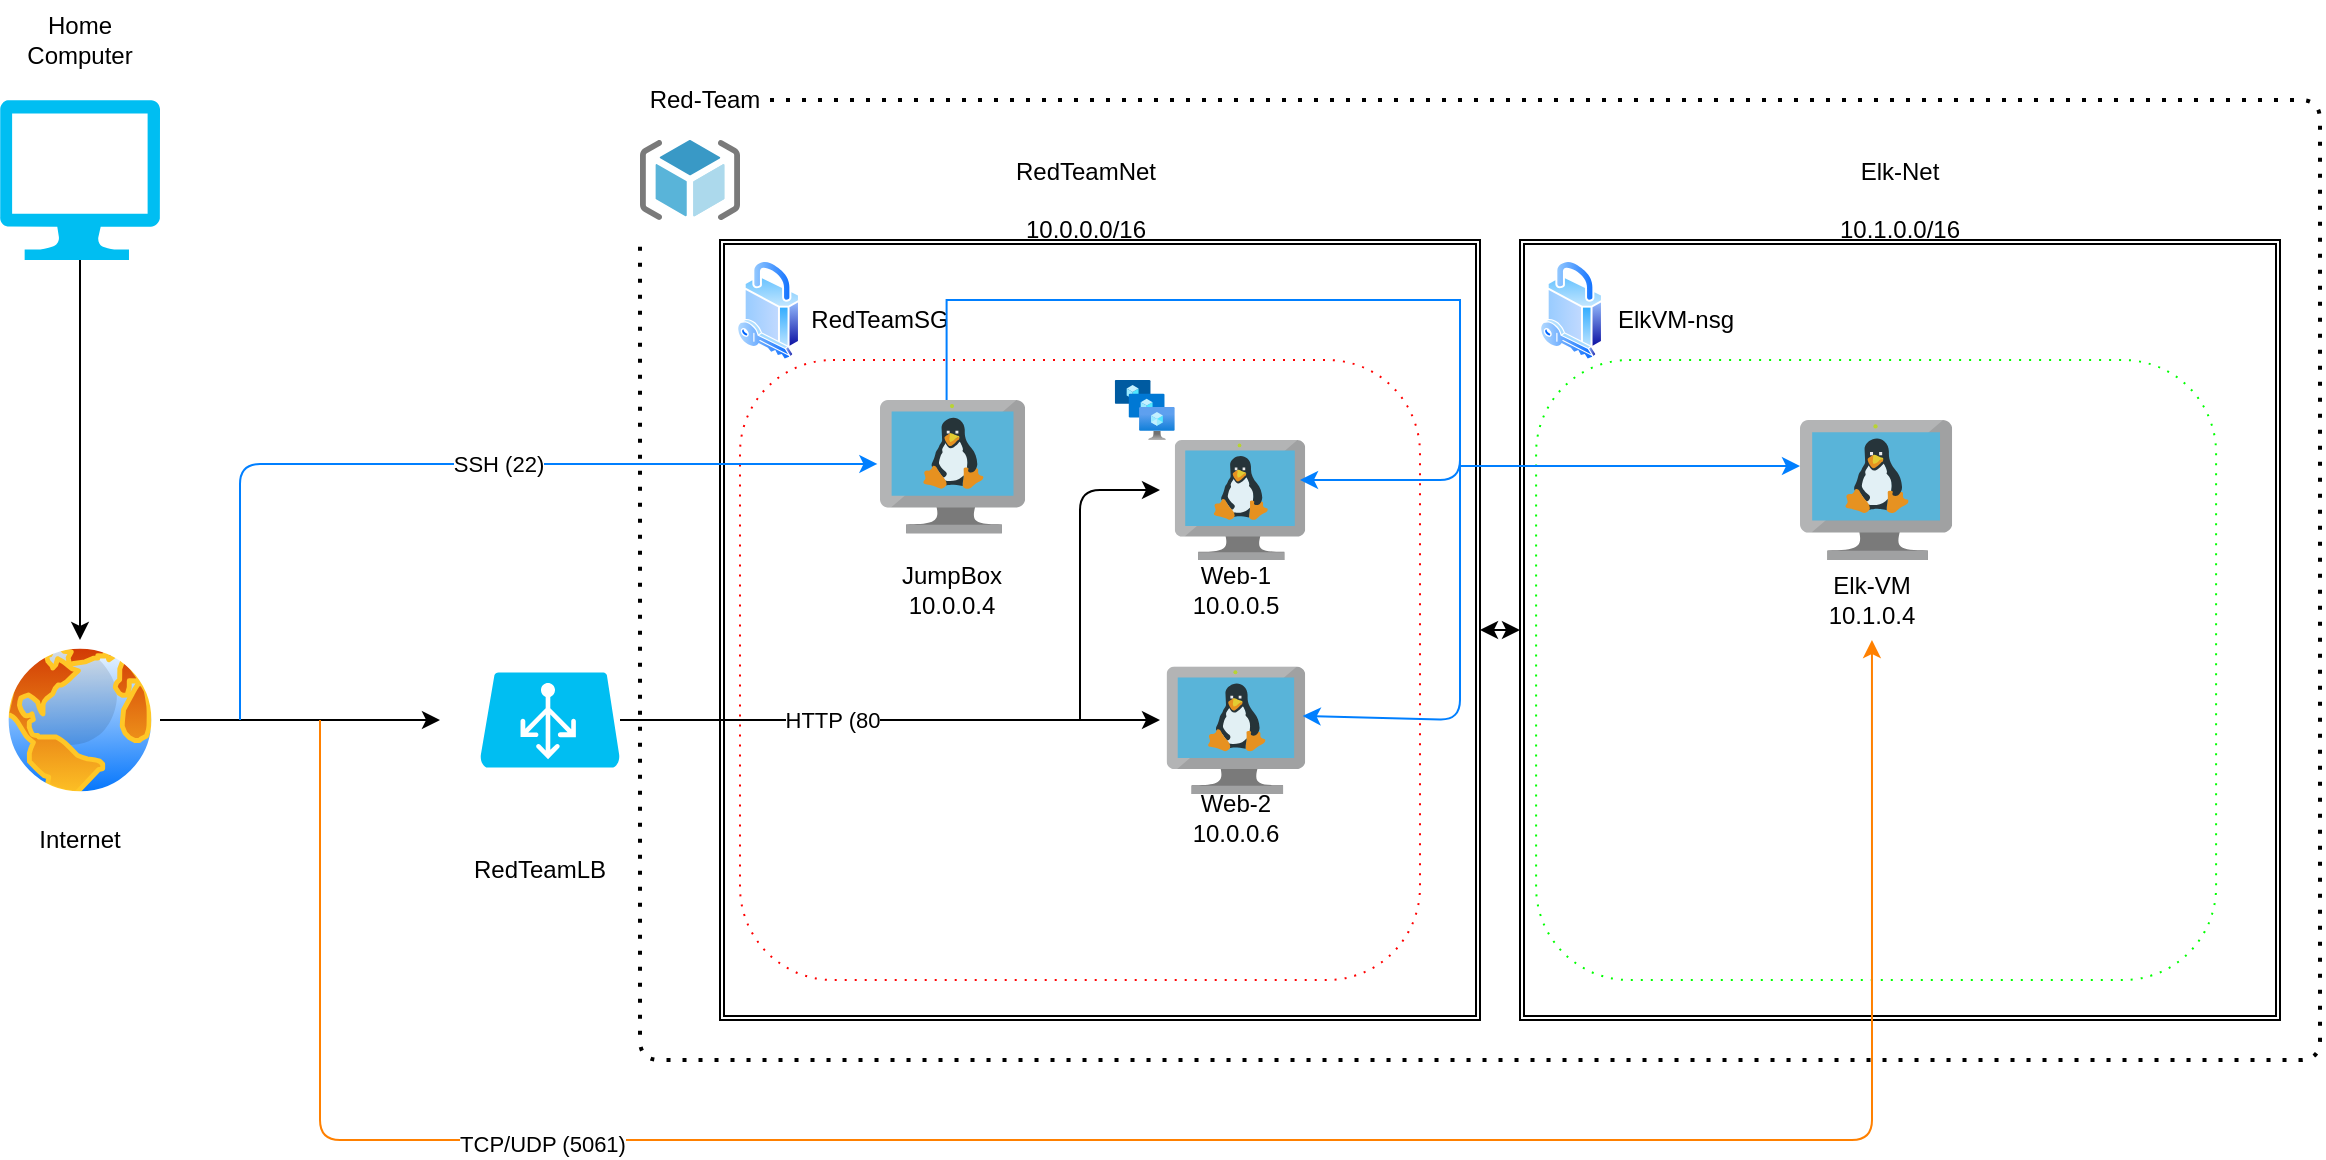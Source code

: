 <mxfile version="14.5.0" type="device"><diagram id="E-Qsy7n5vKGYBBrN-sXR" name="Page-1"><mxGraphModel dx="2012" dy="1438" grid="1" gridSize="10" guides="1" tooltips="1" connect="1" arrows="1" fold="1" page="1" pageScale="1" pageWidth="850" pageHeight="1100" math="0" shadow="0"><root><mxCell id="0"/><mxCell id="1" parent="0"/><mxCell id="nO0C1HBd4Q1ohmwrG0Aj-27" value="" style="shape=ext;rounded=1;html=1;whiteSpace=wrap;dashed=1;dashPattern=1 4;fillColor=none;" vertex="1" parent="1"><mxGeometry x="640" y="220" width="120" height="270" as="geometry"/></mxCell><mxCell id="nO0C1HBd4Q1ohmwrG0Aj-1" value="" style="verticalLabelPosition=bottom;html=1;verticalAlign=top;align=center;strokeColor=none;fillColor=#00BEF2;shape=mxgraph.azure.computer;pointerEvents=1;" vertex="1" parent="1"><mxGeometry x="80" y="80" width="80" height="80" as="geometry"/></mxCell><mxCell id="nO0C1HBd4Q1ohmwrG0Aj-11" value="" style="edgeStyle=orthogonalEdgeStyle;rounded=0;orthogonalLoop=1;jettySize=auto;html=1;" edge="1" parent="1" source="nO0C1HBd4Q1ohmwrG0Aj-2"><mxGeometry relative="1" as="geometry"><mxPoint x="300" y="390" as="targetPoint"/></mxGeometry></mxCell><mxCell id="nO0C1HBd4Q1ohmwrG0Aj-2" value="" style="aspect=fixed;perimeter=ellipsePerimeter;html=1;align=center;shadow=0;dashed=0;spacingTop=3;image;image=img/lib/active_directory/internet_globe.svg;" vertex="1" parent="1"><mxGeometry x="80" y="350" width="80" height="80" as="geometry"/></mxCell><mxCell id="nO0C1HBd4Q1ohmwrG0Aj-3" value="" style="endArrow=classic;html=1;entryX=0.5;entryY=0;entryDx=0;entryDy=0;" edge="1" parent="1" target="nO0C1HBd4Q1ohmwrG0Aj-2"><mxGeometry width="50" height="50" relative="1" as="geometry"><mxPoint x="120" y="160" as="sourcePoint"/><mxPoint x="430" y="240" as="targetPoint"/></mxGeometry></mxCell><mxCell id="nO0C1HBd4Q1ohmwrG0Aj-7" value="Home Computer" style="text;html=1;strokeColor=none;fillColor=none;align=center;verticalAlign=middle;whiteSpace=wrap;rounded=0;" vertex="1" parent="1"><mxGeometry x="100" y="30" width="40" height="40" as="geometry"/></mxCell><mxCell id="nO0C1HBd4Q1ohmwrG0Aj-8" value="Internet" style="text;html=1;strokeColor=none;fillColor=none;align=center;verticalAlign=middle;whiteSpace=wrap;rounded=0;" vertex="1" parent="1"><mxGeometry x="90" y="440" width="60" height="20" as="geometry"/></mxCell><mxCell id="nO0C1HBd4Q1ohmwrG0Aj-9" value="" style="verticalLabelPosition=bottom;html=1;verticalAlign=top;align=center;strokeColor=none;fillColor=#00BEF2;shape=mxgraph.azure.azure_load_balancer;" vertex="1" parent="1"><mxGeometry x="320" y="366.25" width="70" height="47.5" as="geometry"/></mxCell><mxCell id="nO0C1HBd4Q1ohmwrG0Aj-12" value="RedTeamLB" style="text;html=1;strokeColor=none;fillColor=none;align=center;verticalAlign=middle;whiteSpace=wrap;rounded=0;" vertex="1" parent="1"><mxGeometry x="320" y="440" width="60" height="50" as="geometry"/></mxCell><mxCell id="nO0C1HBd4Q1ohmwrG0Aj-13" value="" style="endArrow=none;dashed=1;html=1;dashPattern=1 3;strokeWidth=2;exitX=1;exitY=0.5;exitDx=0;exitDy=0;" edge="1" parent="1" source="nO0C1HBd4Q1ohmwrG0Aj-16"><mxGeometry width="50" height="50" relative="1" as="geometry"><mxPoint x="1240" y="40" as="sourcePoint"/><mxPoint x="400" y="150" as="targetPoint"/><Array as="points"><mxPoint x="1240" y="80"/><mxPoint x="1240" y="560"/><mxPoint x="400" y="560"/></Array></mxGeometry></mxCell><mxCell id="nO0C1HBd4Q1ohmwrG0Aj-14" value="" style="aspect=fixed;html=1;points=[];align=center;image;fontSize=12;image=img/lib/mscae/ResourceGroup.svg;" vertex="1" parent="1"><mxGeometry x="400" y="100" width="50" height="40" as="geometry"/></mxCell><mxCell id="nO0C1HBd4Q1ohmwrG0Aj-15" value="RedTeamNet&lt;br&gt;&lt;br&gt;10.0.0.0/16" style="text;html=1;strokeColor=none;fillColor=none;align=center;verticalAlign=middle;whiteSpace=wrap;rounded=0;" vertex="1" parent="1"><mxGeometry x="567.97" y="110" width="110" height="40" as="geometry"/></mxCell><mxCell id="nO0C1HBd4Q1ohmwrG0Aj-16" value="Red-Team" style="text;html=1;strokeColor=none;fillColor=none;align=center;verticalAlign=middle;whiteSpace=wrap;rounded=0;" vertex="1" parent="1"><mxGeometry x="400" y="70" width="65" height="20" as="geometry"/></mxCell><mxCell id="nO0C1HBd4Q1ohmwrG0Aj-17" value="" style="shape=ext;double=1;rounded=0;whiteSpace=wrap;html=1;" vertex="1" parent="1"><mxGeometry x="440" y="150" width="380" height="390" as="geometry"/></mxCell><mxCell id="nO0C1HBd4Q1ohmwrG0Aj-19" value="" style="shape=ext;rounded=1;html=1;whiteSpace=wrap;dashed=1;dashPattern=1 4;strokeColor=#FF0000;" vertex="1" parent="1"><mxGeometry x="450" y="210" width="340" height="310" as="geometry"/></mxCell><mxCell id="nO0C1HBd4Q1ohmwrG0Aj-20" value="RedTeamSG" style="text;html=1;fillColor=none;align=center;verticalAlign=middle;whiteSpace=wrap;rounded=0;" vertex="1" parent="1"><mxGeometry x="490" y="180" width="60" height="20" as="geometry"/></mxCell><mxCell id="nO0C1HBd4Q1ohmwrG0Aj-21" value="" style="aspect=fixed;perimeter=ellipsePerimeter;html=1;align=center;shadow=0;dashed=0;spacingTop=3;image;image=img/lib/active_directory/security.svg;strokeColor=#FF0000;imageBackground=#ffffff;" vertex="1" parent="1"><mxGeometry x="448.5" y="160" width="31.5" height="50" as="geometry"/></mxCell><mxCell id="nO0C1HBd4Q1ohmwrG0Aj-23" value="" style="aspect=fixed;html=1;points=[];align=center;image;fontSize=12;image=img/lib/mscae/VM_Linux.svg;strokeColor=#FF0000;" vertex="1" parent="1"><mxGeometry x="663.32" y="363.25" width="69.29" height="63.75" as="geometry"/></mxCell><mxCell id="nO0C1HBd4Q1ohmwrG0Aj-24" value="" style="aspect=fixed;html=1;points=[];align=center;image;fontSize=12;image=img/lib/mscae/VM_Linux.svg;strokeColor=#FF0000;" vertex="1" parent="1"><mxGeometry x="667.39" y="250" width="65.22" height="60" as="geometry"/></mxCell><mxCell id="nO0C1HBd4Q1ohmwrG0Aj-25" value="" style="aspect=fixed;html=1;points=[];align=center;image;fontSize=12;image=img/lib/mscae/VM_Linux.svg;strokeColor=#FF0000;" vertex="1" parent="1"><mxGeometry x="520" y="230" width="72.56" height="66.75" as="geometry"/></mxCell><mxCell id="nO0C1HBd4Q1ohmwrG0Aj-26" value="" style="aspect=fixed;html=1;points=[];align=center;image;fontSize=12;image=img/lib/azure2/compute/VM_Scale_Sets.svg;strokeColor=#FF0000;" vertex="1" parent="1"><mxGeometry x="637.39" y="220" width="30" height="30" as="geometry"/></mxCell><mxCell id="nO0C1HBd4Q1ohmwrG0Aj-28" value="JumpBox&lt;br&gt;10.0.0.4" style="text;html=1;strokeColor=none;fillColor=none;align=center;verticalAlign=middle;whiteSpace=wrap;rounded=0;" vertex="1" parent="1"><mxGeometry x="525.31" y="310" width="61.95" height="30" as="geometry"/></mxCell><mxCell id="nO0C1HBd4Q1ohmwrG0Aj-29" value="Web-1&lt;br&gt;10.0.0.5" style="text;html=1;strokeColor=none;fillColor=none;align=center;verticalAlign=middle;whiteSpace=wrap;rounded=0;" vertex="1" parent="1"><mxGeometry x="677.97" y="310" width="40" height="30" as="geometry"/></mxCell><mxCell id="nO0C1HBd4Q1ohmwrG0Aj-30" value="Web-2&lt;br&gt;10.0.0.6" style="text;html=1;strokeColor=none;fillColor=none;align=center;verticalAlign=middle;whiteSpace=wrap;rounded=0;" vertex="1" parent="1"><mxGeometry x="677.97" y="427" width="40" height="23" as="geometry"/></mxCell><mxCell id="nO0C1HBd4Q1ohmwrG0Aj-32" value="" style="shape=ext;double=1;rounded=0;whiteSpace=wrap;html=1;" vertex="1" parent="1"><mxGeometry x="840" y="150" width="380" height="390" as="geometry"/></mxCell><mxCell id="nO0C1HBd4Q1ohmwrG0Aj-33" value="" style="aspect=fixed;perimeter=ellipsePerimeter;html=1;align=center;shadow=0;dashed=0;spacingTop=3;image;image=img/lib/active_directory/security.svg;strokeColor=#FF0000;imageBackground=#ffffff;" vertex="1" parent="1"><mxGeometry x="850" y="160" width="31.5" height="50" as="geometry"/></mxCell><mxCell id="nO0C1HBd4Q1ohmwrG0Aj-34" value="" style="aspect=fixed;html=1;points=[];align=center;image;fontSize=12;image=img/lib/mscae/VM_Linux.svg;strokeColor=#FF0000;" vertex="1" parent="1"><mxGeometry x="980" y="240" width="76.09" height="70" as="geometry"/></mxCell><mxCell id="nO0C1HBd4Q1ohmwrG0Aj-35" value="Elk-Net&lt;br&gt;&lt;br&gt;10.1.0.0/16" style="text;html=1;strokeColor=none;fillColor=none;align=center;verticalAlign=middle;whiteSpace=wrap;rounded=0;" vertex="1" parent="1"><mxGeometry x="985" y="110" width="90" height="40" as="geometry"/></mxCell><mxCell id="nO0C1HBd4Q1ohmwrG0Aj-37" value="" style="shape=ext;rounded=1;html=1;whiteSpace=wrap;dashed=1;dashPattern=1 4;fillColor=none;strokeColor=#00FF00;" vertex="1" parent="1"><mxGeometry x="848.05" y="210" width="340" height="310" as="geometry"/></mxCell><mxCell id="nO0C1HBd4Q1ohmwrG0Aj-38" value="Elk-VM&lt;br&gt;10.1.0.4" style="text;html=1;strokeColor=none;fillColor=none;align=center;verticalAlign=middle;whiteSpace=wrap;rounded=0;" vertex="1" parent="1"><mxGeometry x="985" y="310" width="61.95" height="40" as="geometry"/></mxCell><mxCell id="nO0C1HBd4Q1ohmwrG0Aj-39" value="ElkVM-nsg" style="text;html=1;strokeColor=none;fillColor=none;align=center;verticalAlign=middle;whiteSpace=wrap;rounded=0;" vertex="1" parent="1"><mxGeometry x="881.5" y="180" width="71.5" height="20" as="geometry"/></mxCell><mxCell id="nO0C1HBd4Q1ohmwrG0Aj-41" value="" style="edgeStyle=orthogonalEdgeStyle;rounded=0;orthogonalLoop=1;jettySize=auto;html=1;" edge="1" parent="1" source="nO0C1HBd4Q1ohmwrG0Aj-9"><mxGeometry relative="1" as="geometry"><mxPoint x="660" y="390" as="targetPoint"/><Array as="points"><mxPoint x="630" y="390"/><mxPoint x="630" y="390"/></Array></mxGeometry></mxCell><mxCell id="nO0C1HBd4Q1ohmwrG0Aj-43" value="HTTP (80" style="edgeLabel;html=1;align=center;verticalAlign=middle;resizable=0;points=[];" vertex="1" connectable="0" parent="nO0C1HBd4Q1ohmwrG0Aj-41"><mxGeometry x="-0.217" relative="1" as="geometry"><mxPoint as="offset"/></mxGeometry></mxCell><mxCell id="nO0C1HBd4Q1ohmwrG0Aj-44" value="" style="endArrow=classic;html=1;entryX=-0.018;entryY=0.479;entryDx=0;entryDy=0;entryPerimeter=0;strokeColor=#007FFF;" edge="1" parent="1" target="nO0C1HBd4Q1ohmwrG0Aj-25"><mxGeometry width="50" height="50" relative="1" as="geometry"><mxPoint x="200" y="390" as="sourcePoint"/><mxPoint x="580" y="270" as="targetPoint"/><Array as="points"><mxPoint x="200" y="262"/></Array></mxGeometry></mxCell><mxCell id="nO0C1HBd4Q1ohmwrG0Aj-45" value="SSH (22)" style="edgeLabel;html=1;align=center;verticalAlign=middle;resizable=0;points=[];" vertex="1" connectable="0" parent="nO0C1HBd4Q1ohmwrG0Aj-44"><mxGeometry x="0.149" relative="1" as="geometry"><mxPoint as="offset"/></mxGeometry></mxCell><mxCell id="nO0C1HBd4Q1ohmwrG0Aj-46" value="" style="edgeStyle=orthogonalEdgeStyle;rounded=0;orthogonalLoop=1;jettySize=auto;html=1;strokeColor=#007FFF;exitX=0.459;exitY=0;exitDx=0;exitDy=0;exitPerimeter=0;" edge="1" parent="1" source="nO0C1HBd4Q1ohmwrG0Aj-25"><mxGeometry relative="1" as="geometry"><mxPoint x="980" y="263" as="targetPoint"/><Array as="points"><mxPoint x="553" y="180"/><mxPoint x="810" y="180"/><mxPoint x="810" y="263"/><mxPoint x="980" y="263"/></Array></mxGeometry></mxCell><mxCell id="nO0C1HBd4Q1ohmwrG0Aj-47" value="" style="endArrow=classic;html=1;strokeColor=#007FFF;entryX=0.96;entryY=0.333;entryDx=0;entryDy=0;entryPerimeter=0;" edge="1" parent="1" target="nO0C1HBd4Q1ohmwrG0Aj-24"><mxGeometry width="50" height="50" relative="1" as="geometry"><mxPoint x="810" y="240" as="sourcePoint"/><mxPoint x="700" y="250" as="targetPoint"/><Array as="points"><mxPoint x="810" y="270"/></Array></mxGeometry></mxCell><mxCell id="nO0C1HBd4Q1ohmwrG0Aj-48" value="" style="endArrow=classic;html=1;strokeColor=#007FFF;entryX=0.982;entryY=0.388;entryDx=0;entryDy=0;entryPerimeter=0;" edge="1" parent="1" target="nO0C1HBd4Q1ohmwrG0Aj-23"><mxGeometry width="50" height="50" relative="1" as="geometry"><mxPoint x="810" y="250" as="sourcePoint"/><mxPoint x="730" y="380" as="targetPoint"/><Array as="points"><mxPoint x="810" y="390"/></Array></mxGeometry></mxCell><mxCell id="nO0C1HBd4Q1ohmwrG0Aj-49" value="" style="endArrow=classic;html=1;entryX=0.5;entryY=1;entryDx=0;entryDy=0;strokeColor=#FF8000;" edge="1" parent="1" target="nO0C1HBd4Q1ohmwrG0Aj-38"><mxGeometry width="50" height="50" relative="1" as="geometry"><mxPoint x="240" y="390" as="sourcePoint"/><mxPoint x="580" y="270" as="targetPoint"/><Array as="points"><mxPoint x="240" y="600"/><mxPoint x="1016" y="600"/></Array></mxGeometry></mxCell><mxCell id="nO0C1HBd4Q1ohmwrG0Aj-50" value="TCP/UDP (5061)" style="edgeLabel;html=1;align=center;verticalAlign=middle;resizable=0;points=[];" vertex="1" connectable="0" parent="nO0C1HBd4Q1ohmwrG0Aj-49"><mxGeometry x="-0.481" y="-2" relative="1" as="geometry"><mxPoint as="offset"/></mxGeometry></mxCell><mxCell id="nO0C1HBd4Q1ohmwrG0Aj-51" value="" style="endArrow=classic;startArrow=classic;html=1;entryX=0;entryY=0.5;entryDx=0;entryDy=0;exitX=1;exitY=0.5;exitDx=0;exitDy=0;" edge="1" parent="1" source="nO0C1HBd4Q1ohmwrG0Aj-17" target="nO0C1HBd4Q1ohmwrG0Aj-32"><mxGeometry width="50" height="50" relative="1" as="geometry"><mxPoint x="530" y="320" as="sourcePoint"/><mxPoint x="580" y="270" as="targetPoint"/></mxGeometry></mxCell><mxCell id="nO0C1HBd4Q1ohmwrG0Aj-42" value="" style="endArrow=classic;html=1;" edge="1" parent="1"><mxGeometry width="50" height="50" relative="1" as="geometry"><mxPoint x="620" y="390" as="sourcePoint"/><mxPoint x="660" y="275" as="targetPoint"/><Array as="points"><mxPoint x="620" y="275"/></Array></mxGeometry></mxCell></root></mxGraphModel></diagram></mxfile>